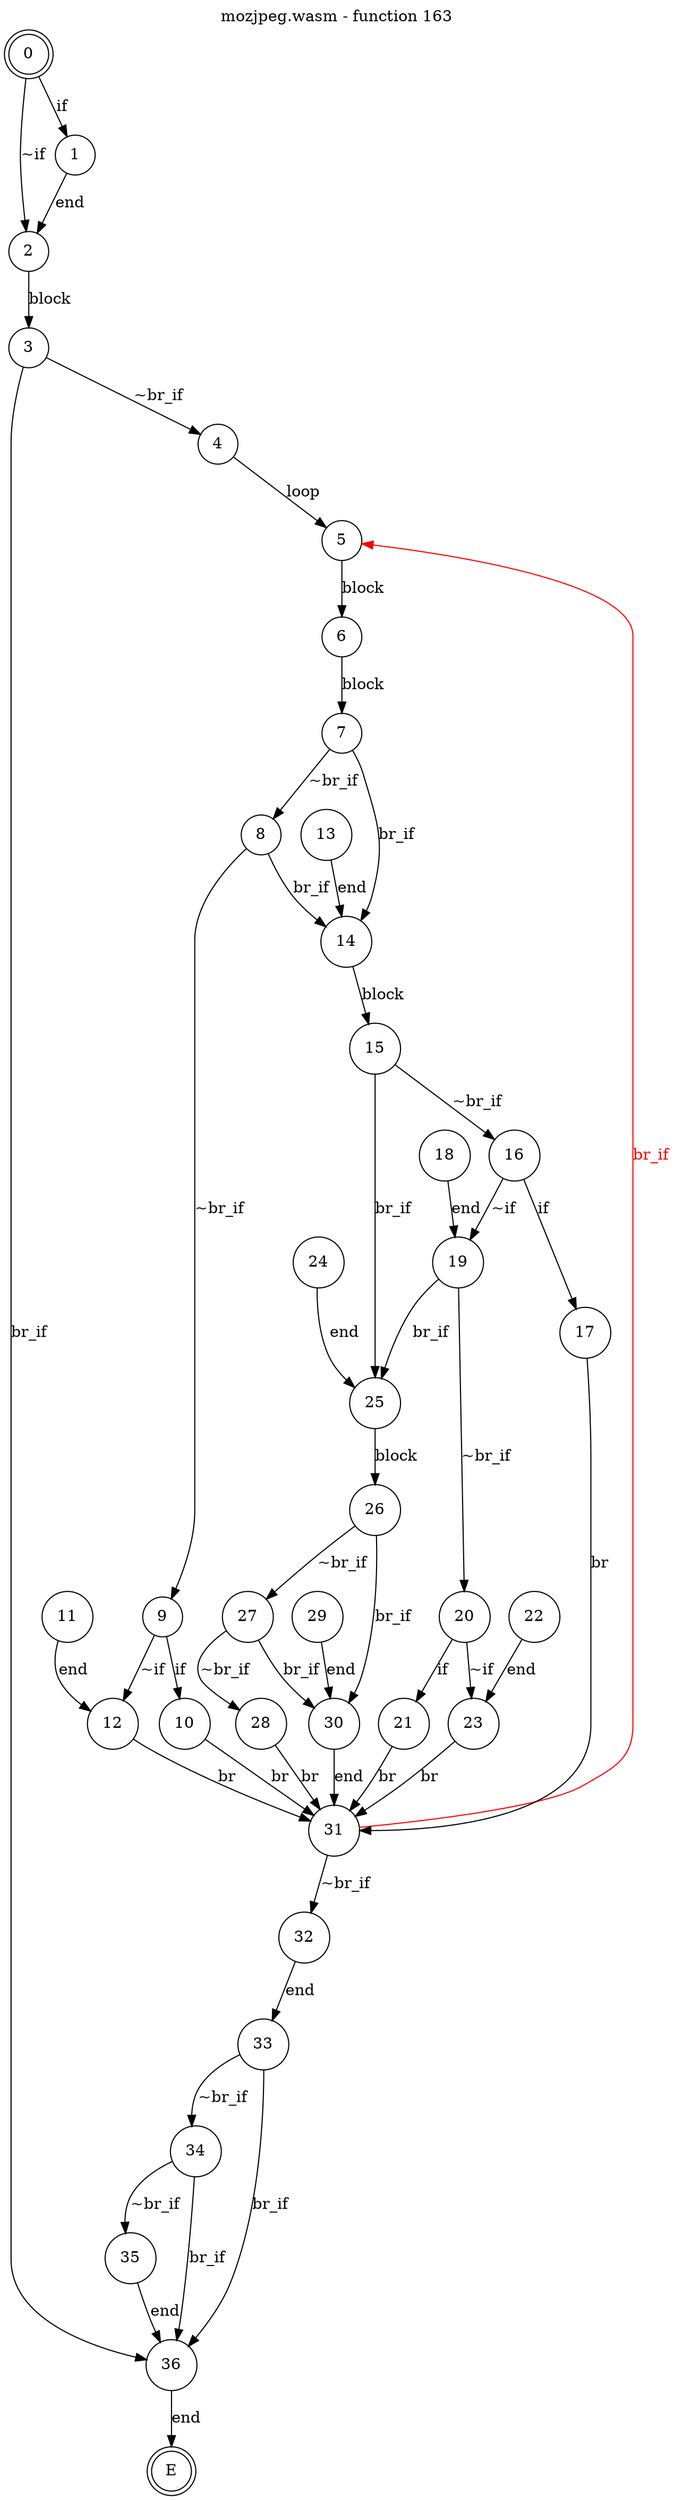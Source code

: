 digraph finite_state_machine {
    label = "mozjpeg.wasm - function 163"
    labelloc =  t
    labelfontsize = 16
    labelfontcolor = black
    labelfontname = "Helvetica"
    node [shape = doublecircle]; 0 E ;
    node [shape = circle];
    0 -> 1[label="if"];
    0 -> 2[label="~if"];
    1 -> 2[label="end"];
    2 -> 3[label="block"];
    3 -> 4[label="~br_if"];
    3 -> 36[label="br_if"];
    4 -> 5[label="loop"];
    5 -> 6[label="block"];
    6 -> 7[label="block"];
    7 -> 8[label="~br_if"];
    7 -> 14[label="br_if"];
    8 -> 9[label="~br_if"];
    8 -> 14[label="br_if"];
    9 -> 10[label="if"];
    9 -> 12[label="~if"];
    10 -> 31[label="br"];
    11 -> 12[label="end"];
    12 -> 31[label="br"];
    13 -> 14[label="end"];
    14 -> 15[label="block"];
    15 -> 16[label="~br_if"];
    15 -> 25[label="br_if"];
    16 -> 17[label="if"];
    16 -> 19[label="~if"];
    17 -> 31[label="br"];
    18 -> 19[label="end"];
    19 -> 20[label="~br_if"];
    19 -> 25[label="br_if"];
    20 -> 21[label="if"];
    20 -> 23[label="~if"];
    21 -> 31[label="br"];
    22 -> 23[label="end"];
    23 -> 31[label="br"];
    24 -> 25[label="end"];
    25 -> 26[label="block"];
    26 -> 27[label="~br_if"];
    26 -> 30[label="br_if"];
    27 -> 28[label="~br_if"];
    27 -> 30[label="br_if"];
    28 -> 31[label="br"];
    29 -> 30[label="end"];
    30 -> 31[label="end"];
    31 -> 32[label="~br_if"];
    31 -> 5[color="red" fontcolor="red" label="br_if"];
    32 -> 33[label="end"];
    33 -> 34[label="~br_if"];
    33 -> 36[label="br_if"];
    34 -> 35[label="~br_if"];
    34 -> 36[label="br_if"];
    35 -> 36[label="end"];
    36 -> E[label="end"];
}
